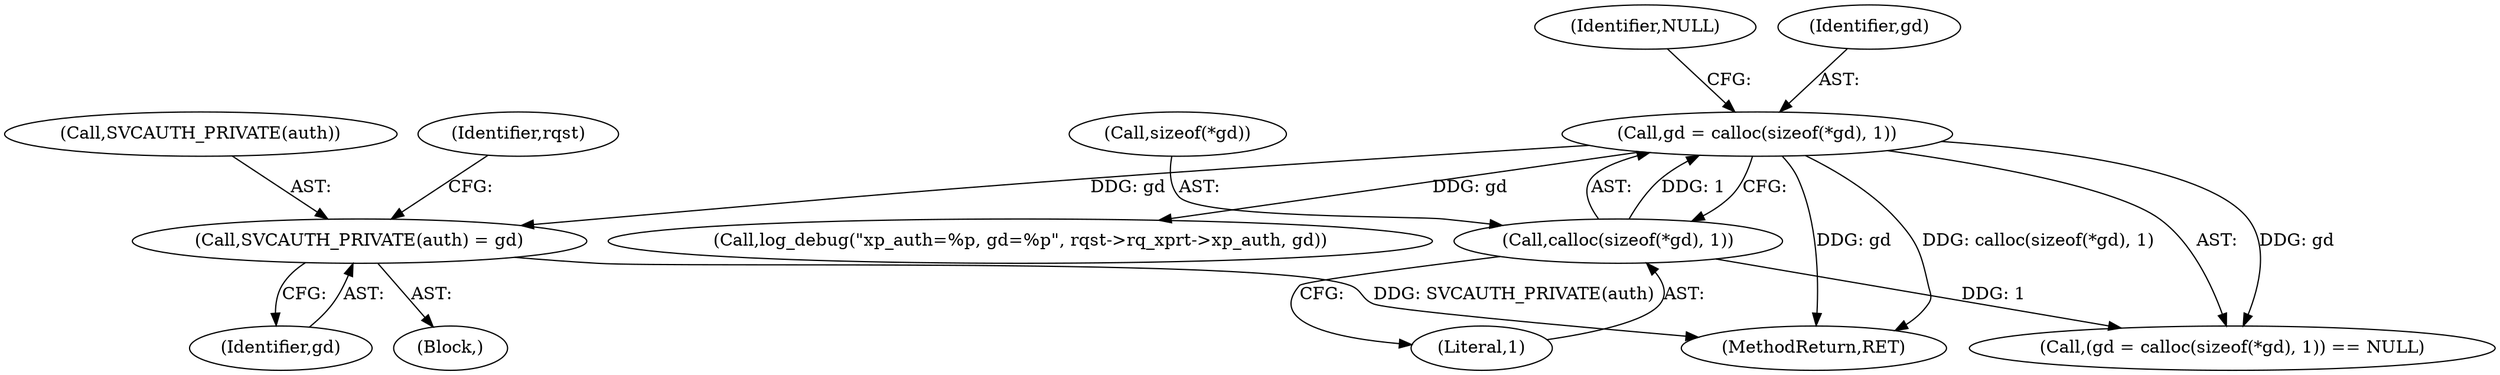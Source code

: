 digraph "0_krb5_5bb8a6b9c9eb8dd22bc9526751610aaa255ead9c@pointer" {
"1000188" [label="(Call,SVCAUTH_PRIVATE(auth) = gd)"];
"1000168" [label="(Call,gd = calloc(sizeof(*gd), 1))"];
"1000170" [label="(Call,calloc(sizeof(*gd), 1))"];
"1000188" [label="(Call,SVCAUTH_PRIVATE(auth) = gd)"];
"1000170" [label="(Call,calloc(sizeof(*gd), 1))"];
"1000632" [label="(MethodReturn,RET)"];
"1000175" [label="(Identifier,NULL)"];
"1000174" [label="(Literal,1)"];
"1000171" [label="(Call,sizeof(*gd))"];
"1000189" [label="(Call,SVCAUTH_PRIVATE(auth))"];
"1000168" [label="(Call,gd = calloc(sizeof(*gd), 1))"];
"1000208" [label="(Call,log_debug(\"xp_auth=%p, gd=%p\", rqst->rq_xprt->xp_auth, gd))"];
"1000191" [label="(Identifier,gd)"];
"1000149" [label="(Block,)"];
"1000169" [label="(Identifier,gd)"];
"1000195" [label="(Identifier,rqst)"];
"1000167" [label="(Call,(gd = calloc(sizeof(*gd), 1)) == NULL)"];
"1000188" -> "1000149"  [label="AST: "];
"1000188" -> "1000191"  [label="CFG: "];
"1000189" -> "1000188"  [label="AST: "];
"1000191" -> "1000188"  [label="AST: "];
"1000195" -> "1000188"  [label="CFG: "];
"1000188" -> "1000632"  [label="DDG: SVCAUTH_PRIVATE(auth)"];
"1000168" -> "1000188"  [label="DDG: gd"];
"1000168" -> "1000167"  [label="AST: "];
"1000168" -> "1000170"  [label="CFG: "];
"1000169" -> "1000168"  [label="AST: "];
"1000170" -> "1000168"  [label="AST: "];
"1000175" -> "1000168"  [label="CFG: "];
"1000168" -> "1000632"  [label="DDG: gd"];
"1000168" -> "1000632"  [label="DDG: calloc(sizeof(*gd), 1)"];
"1000168" -> "1000167"  [label="DDG: gd"];
"1000170" -> "1000168"  [label="DDG: 1"];
"1000168" -> "1000208"  [label="DDG: gd"];
"1000170" -> "1000174"  [label="CFG: "];
"1000171" -> "1000170"  [label="AST: "];
"1000174" -> "1000170"  [label="AST: "];
"1000170" -> "1000167"  [label="DDG: 1"];
}
